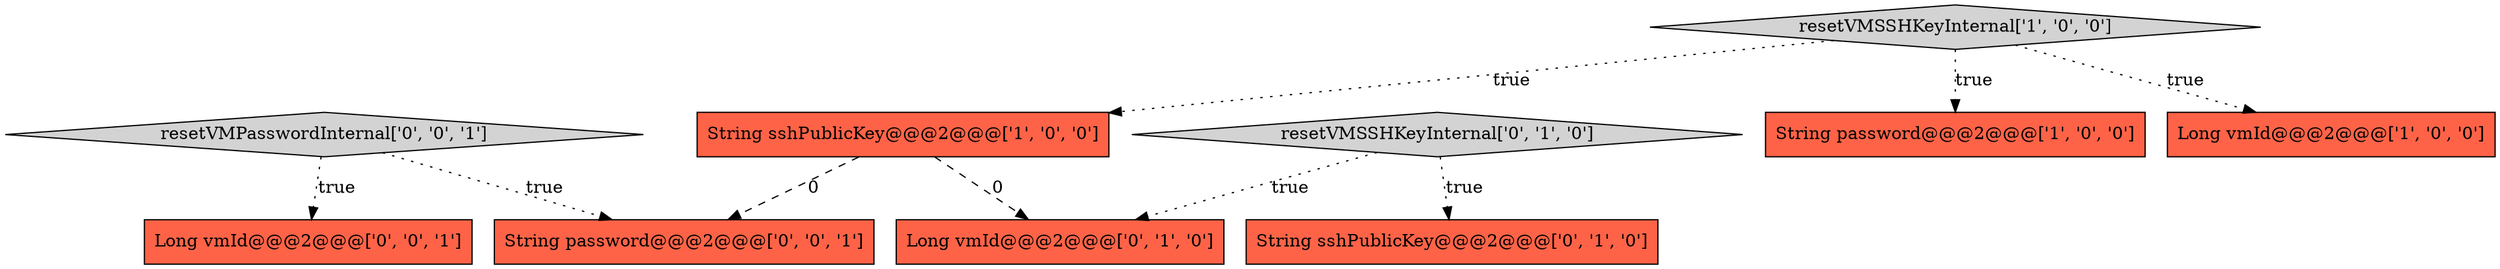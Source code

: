 digraph {
0 [style = filled, label = "resetVMSSHKeyInternal['1', '0', '0']", fillcolor = lightgray, shape = diamond image = "AAA0AAABBB1BBB"];
4 [style = filled, label = "String sshPublicKey@@@2@@@['0', '1', '0']", fillcolor = tomato, shape = box image = "AAA0AAABBB2BBB"];
8 [style = filled, label = "String password@@@2@@@['0', '0', '1']", fillcolor = tomato, shape = box image = "AAA0AAABBB3BBB"];
9 [style = filled, label = "resetVMPasswordInternal['0', '0', '1']", fillcolor = lightgray, shape = diamond image = "AAA0AAABBB3BBB"];
3 [style = filled, label = "String sshPublicKey@@@2@@@['1', '0', '0']", fillcolor = tomato, shape = box image = "AAA1AAABBB1BBB"];
1 [style = filled, label = "String password@@@2@@@['1', '0', '0']", fillcolor = tomato, shape = box image = "AAA0AAABBB1BBB"];
2 [style = filled, label = "Long vmId@@@2@@@['1', '0', '0']", fillcolor = tomato, shape = box image = "AAA0AAABBB1BBB"];
6 [style = filled, label = "Long vmId@@@2@@@['0', '1', '0']", fillcolor = tomato, shape = box image = "AAA1AAABBB2BBB"];
7 [style = filled, label = "Long vmId@@@2@@@['0', '0', '1']", fillcolor = tomato, shape = box image = "AAA0AAABBB3BBB"];
5 [style = filled, label = "resetVMSSHKeyInternal['0', '1', '0']", fillcolor = lightgray, shape = diamond image = "AAA0AAABBB2BBB"];
5->6 [style = dotted, label="true"];
3->8 [style = dashed, label="0"];
3->6 [style = dashed, label="0"];
0->3 [style = dotted, label="true"];
0->2 [style = dotted, label="true"];
9->7 [style = dotted, label="true"];
5->4 [style = dotted, label="true"];
0->1 [style = dotted, label="true"];
9->8 [style = dotted, label="true"];
}
